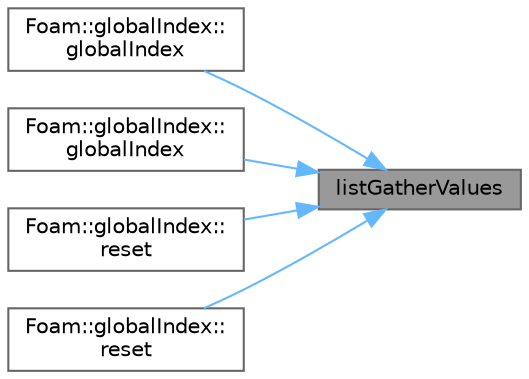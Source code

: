 digraph "listGatherValues"
{
 // LATEX_PDF_SIZE
  bgcolor="transparent";
  edge [fontname=Helvetica,fontsize=10,labelfontname=Helvetica,labelfontsize=10];
  node [fontname=Helvetica,fontsize=10,shape=box,height=0.2,width=0.4];
  rankdir="RL";
  Node1 [id="Node000001",label="listGatherValues",height=0.2,width=0.4,color="gray40", fillcolor="grey60", style="filled", fontcolor="black",tooltip=" "];
  Node1 -> Node2 [id="edge1_Node000001_Node000002",dir="back",color="steelblue1",style="solid",tooltip=" "];
  Node2 [id="Node000002",label="Foam::globalIndex::\lglobalIndex",height=0.2,width=0.4,color="grey40", fillcolor="white", style="filled",URL="$classFoam_1_1globalIndex.html#ae1af58d58f906bcb31d20a2eadb1f10e",tooltip=" "];
  Node1 -> Node3 [id="edge2_Node000001_Node000003",dir="back",color="steelblue1",style="solid",tooltip=" "];
  Node3 [id="Node000003",label="Foam::globalIndex::\lglobalIndex",height=0.2,width=0.4,color="grey40", fillcolor="white", style="filled",URL="$classFoam_1_1globalIndex.html#aeeb6aa38fa5715680e756a53f4f1db7b",tooltip=" "];
  Node1 -> Node4 [id="edge3_Node000001_Node000004",dir="back",color="steelblue1",style="solid",tooltip=" "];
  Node4 [id="Node000004",label="Foam::globalIndex::\lreset",height=0.2,width=0.4,color="grey40", fillcolor="white", style="filled",URL="$classFoam_1_1globalIndex.html#ae73514975a3345da3e439bfa29ce78f9",tooltip=" "];
  Node1 -> Node5 [id="edge4_Node000001_Node000005",dir="back",color="steelblue1",style="solid",tooltip=" "];
  Node5 [id="Node000005",label="Foam::globalIndex::\lreset",height=0.2,width=0.4,color="grey40", fillcolor="white", style="filled",URL="$classFoam_1_1globalIndex.html#abcb2b4a53e3ee1d6ae7e5a7e50fc819f",tooltip=" "];
}
